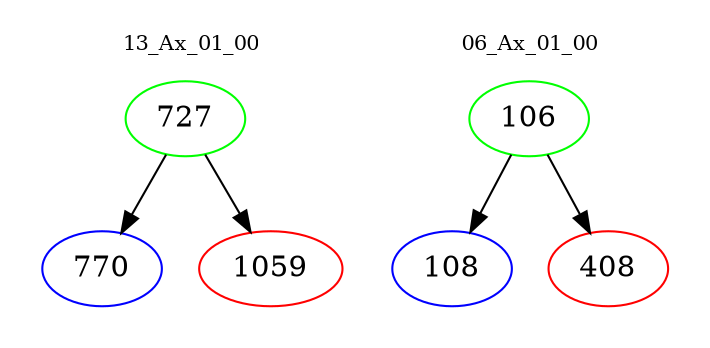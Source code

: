 digraph{
subgraph cluster_0 {
color = white
label = "13_Ax_01_00";
fontsize=10;
T0_727 [label="727", color="green"]
T0_727 -> T0_770 [color="black"]
T0_770 [label="770", color="blue"]
T0_727 -> T0_1059 [color="black"]
T0_1059 [label="1059", color="red"]
}
subgraph cluster_1 {
color = white
label = "06_Ax_01_00";
fontsize=10;
T1_106 [label="106", color="green"]
T1_106 -> T1_108 [color="black"]
T1_108 [label="108", color="blue"]
T1_106 -> T1_408 [color="black"]
T1_408 [label="408", color="red"]
}
}
